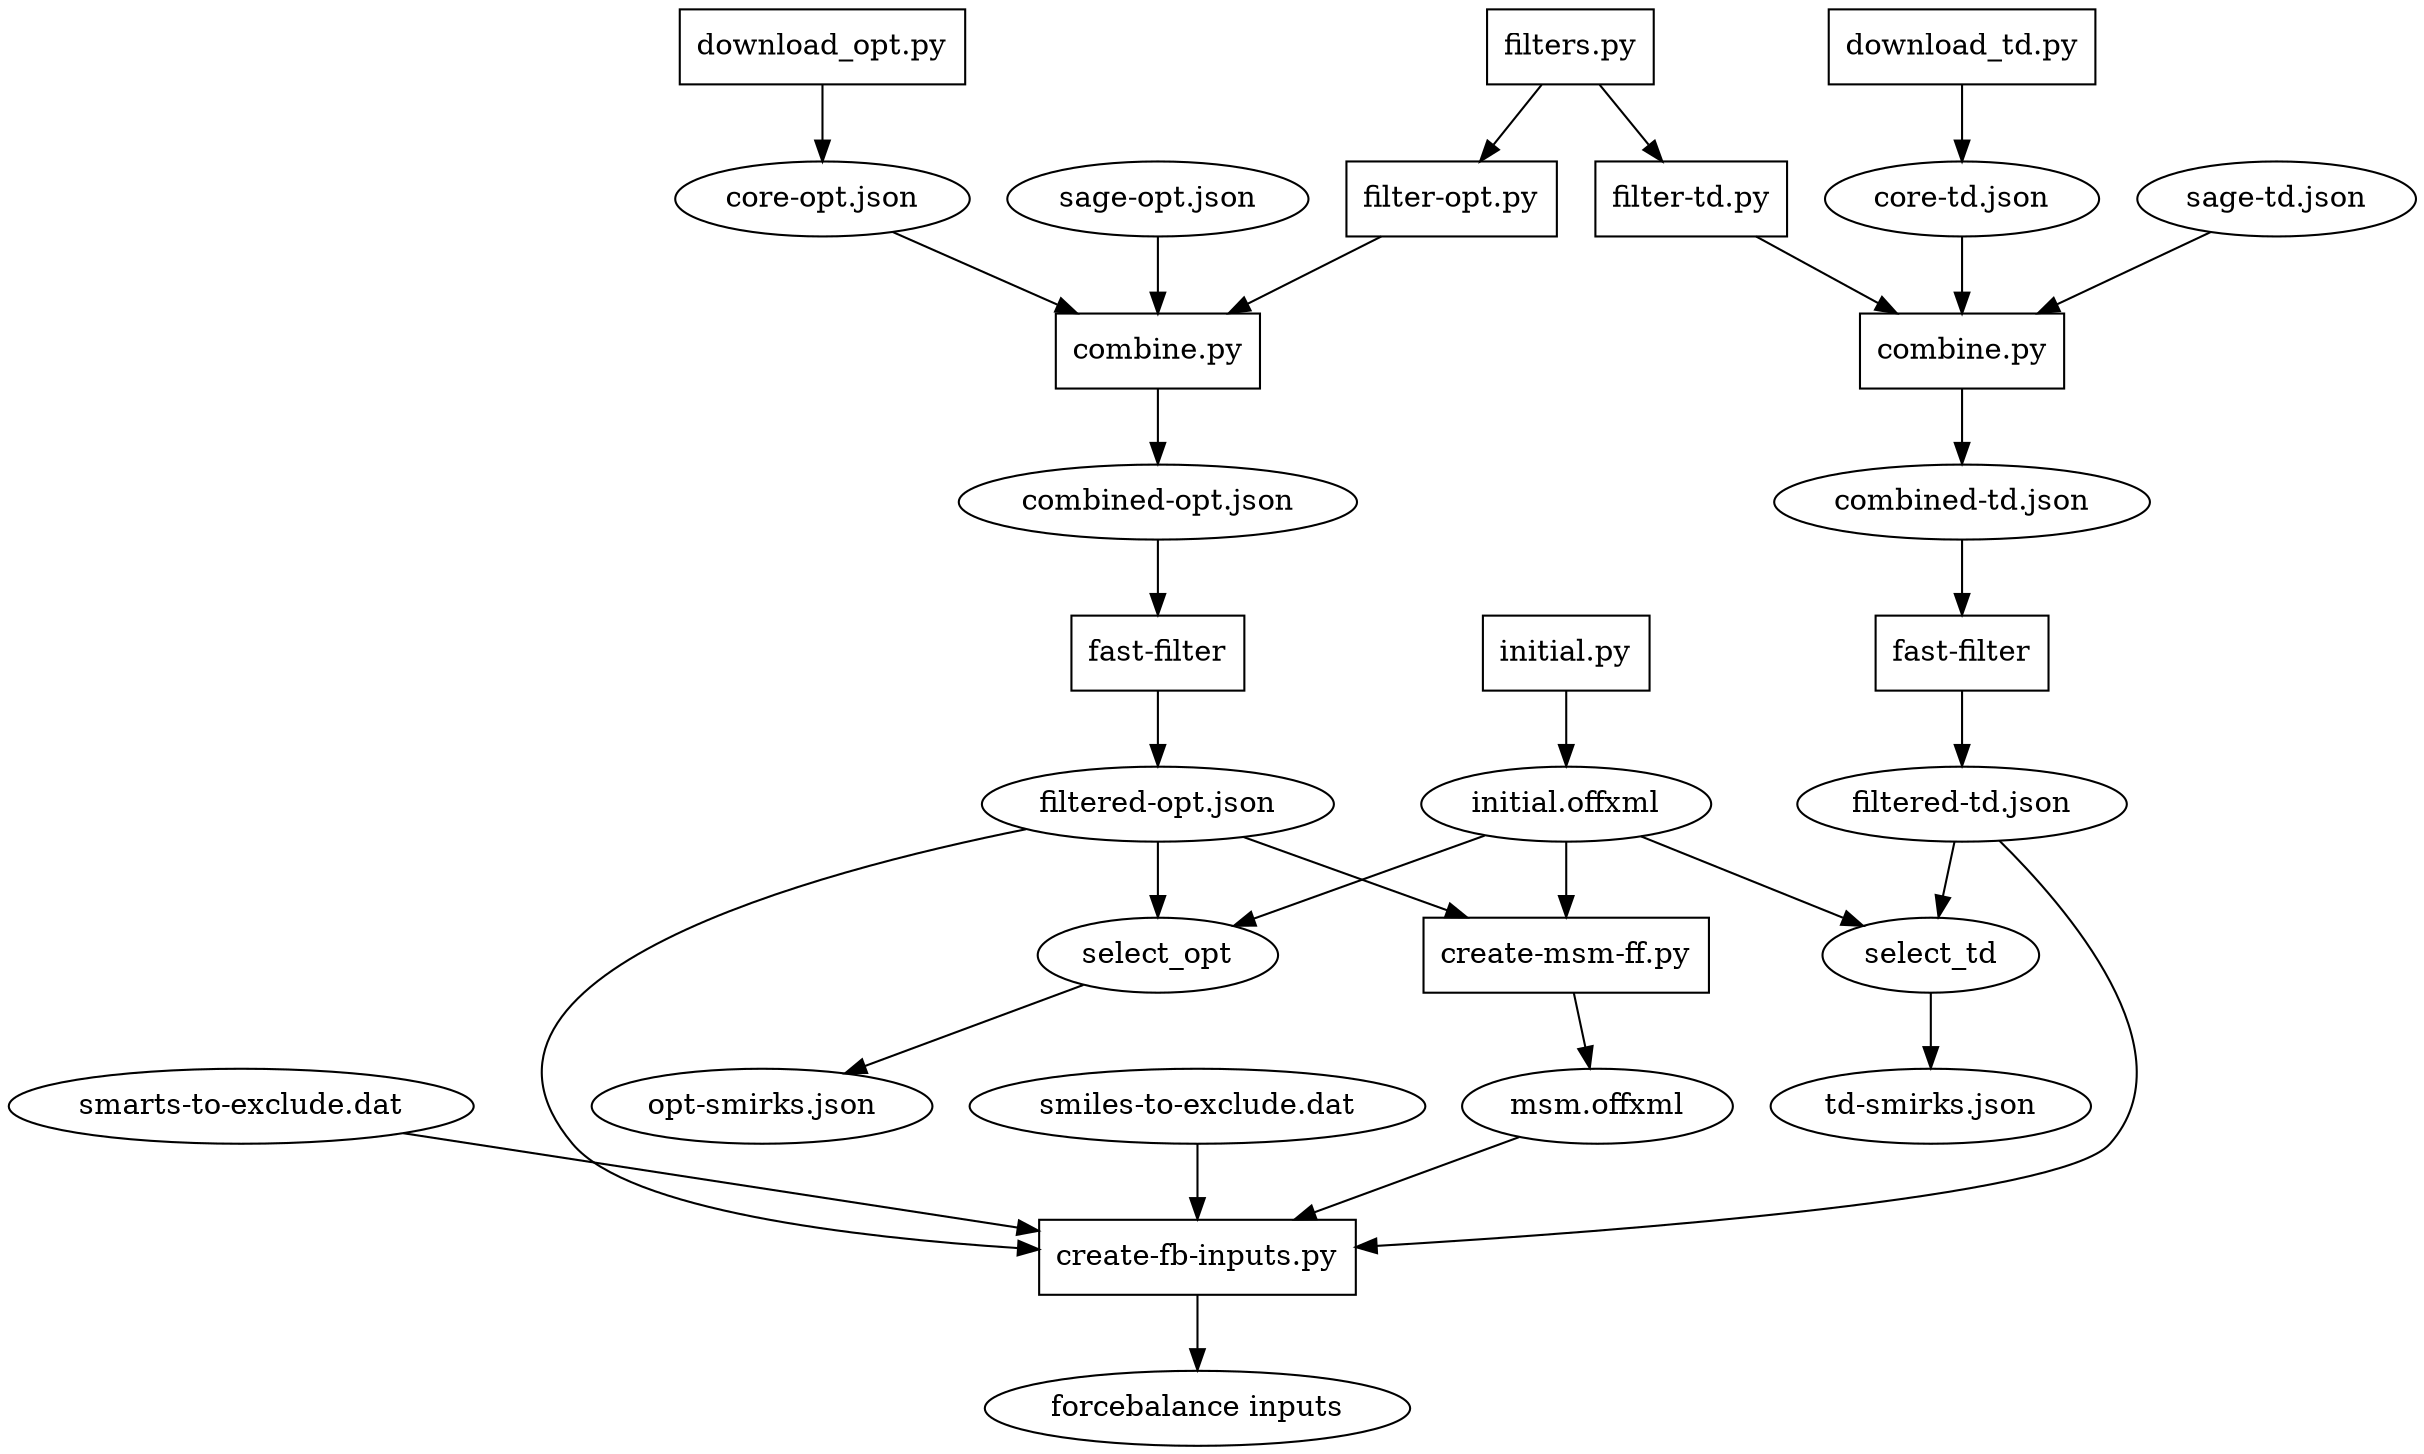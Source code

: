 digraph {
    compound=true

    // programs have diamond nodes
    "initial.py" [shape=record]
    msm [label="create-msm-ff.py", shape=record]
    download_opt [label="download_opt.py", shape=record]
    download_td [label="download_td.py", shape=record]
    filters [label="filters.py", shape=record]
    filter_opt [label="filter-opt.py" , shape=record]
    filter_td [label="filter-td.py"  , shape=record]
    ff_opt [label="fast-filter", shape=record]
    ff_td [label="fast-filter", shape=record]
    combine_opt [label="combine.py", shape=record]
    combine_td [label="combine.py", shape=record]
    initial_ff [label="initial.offxml"]
    msm_ff [label="msm.offxml"]
    create_fb [label="create-fb-inputs.py",shape=record]

    // step 1 - generate

    "initial.py" -> initial_ff

    // step 2 - curate data

    filters -> { filter_opt, filter_td }

    /// download

    download_opt -> "core-opt.json"
    download_td -> "core-td.json"

    /// combine

    { "core-opt.json", "sage-opt.json", filter_opt } -> combine_opt -> "combined-opt.json"
    { "core-td.json", "sage-td.json", filter_td } -> combine_td -> "combined-td.json"

    /// filter

    "combined-opt.json" -> ff_opt -> "filtered-opt.json"
    "combined-td.json" -> ff_td -> "filtered-td.json"

    /// select

    { "filtered-opt.json", initial_ff }  -> select_opt -> "opt-smirks.json"
    { "filtered-td.json", initial_ff }  -> select_td -> "td-smirks.json"

    // step 3 - initialize

    { initial_ff, "filtered-opt.json" } -> msm -> msm_ff

    // step 4 - forcebalance

    { "smiles-to-exclude.dat", "smarts-to-exclude.dat", "filtered-opt.json",
    "filtered-td.json", msm_ff } -> create_fb -> { "forcebalance inputs" }

}

